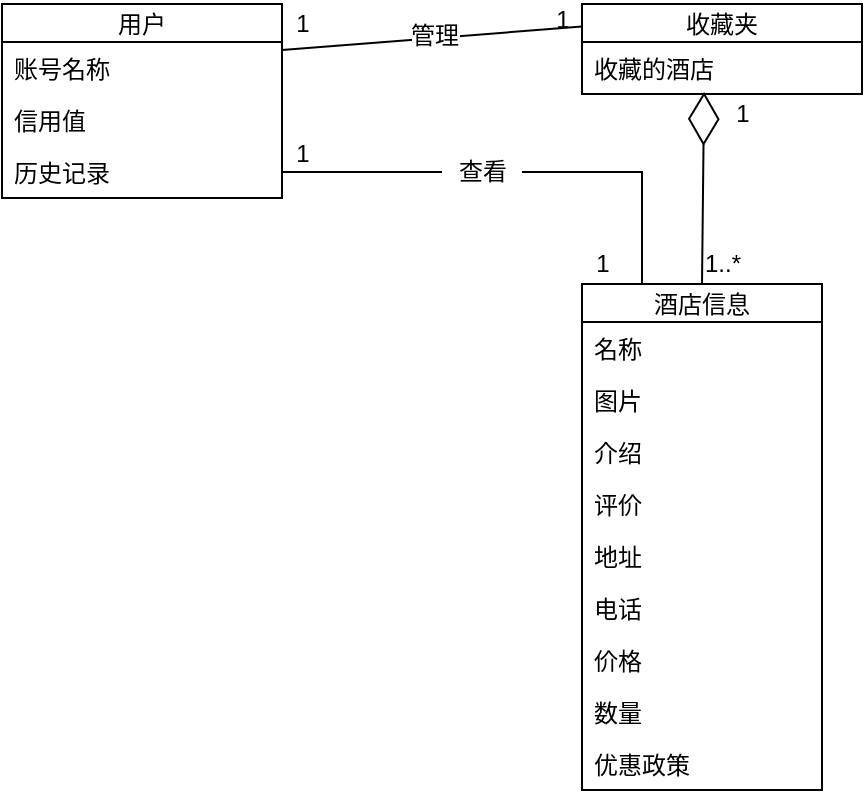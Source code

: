 <mxfile version="12.8.5" type="device"><diagram id="Sd0wVRn_23xKGWxH0632" name="Page-1"><mxGraphModel dx="626" dy="762" grid="1" gridSize="10" guides="1" tooltips="1" connect="1" arrows="1" fold="1" page="1" pageScale="1" pageWidth="827" pageHeight="1169" math="0" shadow="0"><root><mxCell id="0"/><mxCell id="1" parent="0"/><mxCell id="v-EpTvvUCnNnJ1AwNvtu-1" value="用户" style="swimlane;fontStyle=0;childLayout=stackLayout;horizontal=1;startSize=19;fillColor=none;horizontalStack=0;resizeParent=1;resizeParentMax=0;resizeLast=0;collapsible=1;marginBottom=0;" vertex="1" parent="1"><mxGeometry x="80" y="120" width="140" height="97" as="geometry"/></mxCell><mxCell id="v-EpTvvUCnNnJ1AwNvtu-2" value="账号名称&#10;" style="text;strokeColor=none;fillColor=none;align=left;verticalAlign=top;spacingLeft=4;spacingRight=4;overflow=hidden;rotatable=0;points=[[0,0.5],[1,0.5]];portConstraint=eastwest;" vertex="1" parent="v-EpTvvUCnNnJ1AwNvtu-1"><mxGeometry y="19" width="140" height="26" as="geometry"/></mxCell><mxCell id="v-EpTvvUCnNnJ1AwNvtu-3" value="信用值&#10;&#10;" style="text;strokeColor=none;fillColor=none;align=left;verticalAlign=top;spacingLeft=4;spacingRight=4;overflow=hidden;rotatable=0;points=[[0,0.5],[1,0.5]];portConstraint=eastwest;" vertex="1" parent="v-EpTvvUCnNnJ1AwNvtu-1"><mxGeometry y="45" width="140" height="26" as="geometry"/></mxCell><mxCell id="v-EpTvvUCnNnJ1AwNvtu-4" value="历史记录" style="text;strokeColor=none;fillColor=none;align=left;verticalAlign=top;spacingLeft=4;spacingRight=4;overflow=hidden;rotatable=0;points=[[0,0.5],[1,0.5]];portConstraint=eastwest;" vertex="1" parent="v-EpTvvUCnNnJ1AwNvtu-1"><mxGeometry y="71" width="140" height="26" as="geometry"/></mxCell><mxCell id="v-EpTvvUCnNnJ1AwNvtu-5" value="收藏夹" style="swimlane;fontStyle=0;childLayout=stackLayout;horizontal=1;startSize=19;fillColor=none;horizontalStack=0;resizeParent=1;resizeParentMax=0;resizeLast=0;collapsible=1;marginBottom=0;" vertex="1" parent="1"><mxGeometry x="370" y="120" width="140" height="45" as="geometry"/></mxCell><mxCell id="v-EpTvvUCnNnJ1AwNvtu-8" value="收藏的酒店" style="text;strokeColor=none;fillColor=none;align=left;verticalAlign=top;spacingLeft=4;spacingRight=4;overflow=hidden;rotatable=0;points=[[0,0.5],[1,0.5]];portConstraint=eastwest;" vertex="1" parent="v-EpTvvUCnNnJ1AwNvtu-5"><mxGeometry y="19" width="140" height="26" as="geometry"/></mxCell><mxCell id="v-EpTvvUCnNnJ1AwNvtu-13" value="酒店信息" style="swimlane;fontStyle=0;childLayout=stackLayout;horizontal=1;startSize=19;fillColor=none;horizontalStack=0;resizeParent=1;resizeParentMax=0;resizeLast=0;collapsible=1;marginBottom=0;" vertex="1" parent="1"><mxGeometry x="370" y="260" width="120" height="253" as="geometry"/></mxCell><mxCell id="v-EpTvvUCnNnJ1AwNvtu-14" value="名称&#10;" style="text;strokeColor=none;fillColor=none;align=left;verticalAlign=top;spacingLeft=4;spacingRight=4;overflow=hidden;rotatable=0;points=[[0,0.5],[1,0.5]];portConstraint=eastwest;" vertex="1" parent="v-EpTvvUCnNnJ1AwNvtu-13"><mxGeometry y="19" width="120" height="26" as="geometry"/></mxCell><mxCell id="v-EpTvvUCnNnJ1AwNvtu-15" value="图片&#10;" style="text;strokeColor=none;fillColor=none;align=left;verticalAlign=top;spacingLeft=4;spacingRight=4;overflow=hidden;rotatable=0;points=[[0,0.5],[1,0.5]];portConstraint=eastwest;" vertex="1" parent="v-EpTvvUCnNnJ1AwNvtu-13"><mxGeometry y="45" width="120" height="26" as="geometry"/></mxCell><mxCell id="v-EpTvvUCnNnJ1AwNvtu-16" value="介绍&#10;" style="text;strokeColor=none;fillColor=none;align=left;verticalAlign=top;spacingLeft=4;spacingRight=4;overflow=hidden;rotatable=0;points=[[0,0.5],[1,0.5]];portConstraint=eastwest;" vertex="1" parent="v-EpTvvUCnNnJ1AwNvtu-13"><mxGeometry y="71" width="120" height="26" as="geometry"/></mxCell><mxCell id="v-EpTvvUCnNnJ1AwNvtu-17" value="评价" style="text;strokeColor=none;fillColor=none;align=left;verticalAlign=top;spacingLeft=4;spacingRight=4;overflow=hidden;rotatable=0;points=[[0,0.5],[1,0.5]];portConstraint=eastwest;" vertex="1" parent="v-EpTvvUCnNnJ1AwNvtu-13"><mxGeometry y="97" width="120" height="26" as="geometry"/></mxCell><mxCell id="v-EpTvvUCnNnJ1AwNvtu-18" value="地址" style="text;strokeColor=none;fillColor=none;align=left;verticalAlign=top;spacingLeft=4;spacingRight=4;overflow=hidden;rotatable=0;points=[[0,0.5],[1,0.5]];portConstraint=eastwest;" vertex="1" parent="v-EpTvvUCnNnJ1AwNvtu-13"><mxGeometry y="123" width="120" height="26" as="geometry"/></mxCell><mxCell id="v-EpTvvUCnNnJ1AwNvtu-19" value="电话" style="text;strokeColor=none;fillColor=none;align=left;verticalAlign=top;spacingLeft=4;spacingRight=4;overflow=hidden;rotatable=0;points=[[0,0.5],[1,0.5]];portConstraint=eastwest;" vertex="1" parent="v-EpTvvUCnNnJ1AwNvtu-13"><mxGeometry y="149" width="120" height="26" as="geometry"/></mxCell><mxCell id="v-EpTvvUCnNnJ1AwNvtu-20" value="价格" style="text;strokeColor=none;fillColor=none;align=left;verticalAlign=top;spacingLeft=4;spacingRight=4;overflow=hidden;rotatable=0;points=[[0,0.5],[1,0.5]];portConstraint=eastwest;" vertex="1" parent="v-EpTvvUCnNnJ1AwNvtu-13"><mxGeometry y="175" width="120" height="26" as="geometry"/></mxCell><mxCell id="v-EpTvvUCnNnJ1AwNvtu-21" value="数量" style="text;strokeColor=none;fillColor=none;align=left;verticalAlign=top;spacingLeft=4;spacingRight=4;overflow=hidden;rotatable=0;points=[[0,0.5],[1,0.5]];portConstraint=eastwest;" vertex="1" parent="v-EpTvvUCnNnJ1AwNvtu-13"><mxGeometry y="201" width="120" height="26" as="geometry"/></mxCell><mxCell id="v-EpTvvUCnNnJ1AwNvtu-22" value="优惠政策" style="text;strokeColor=none;fillColor=none;align=left;verticalAlign=top;spacingLeft=4;spacingRight=4;overflow=hidden;rotatable=0;points=[[0,0.5],[1,0.5]];portConstraint=eastwest;" vertex="1" parent="v-EpTvvUCnNnJ1AwNvtu-13"><mxGeometry y="227" width="120" height="26" as="geometry"/></mxCell><mxCell id="v-EpTvvUCnNnJ1AwNvtu-23" value="" style="endArrow=diamondThin;endFill=0;endSize=24;html=1;entryX=0.436;entryY=0.962;entryDx=0;entryDy=0;entryPerimeter=0;exitX=0.5;exitY=0;exitDx=0;exitDy=0;" edge="1" parent="1" source="v-EpTvvUCnNnJ1AwNvtu-13" target="v-EpTvvUCnNnJ1AwNvtu-8"><mxGeometry width="160" relative="1" as="geometry"><mxPoint x="446" y="250" as="sourcePoint"/><mxPoint x="390" y="380" as="targetPoint"/></mxGeometry></mxCell><mxCell id="v-EpTvvUCnNnJ1AwNvtu-24" value="1..*" style="text;html=1;align=center;verticalAlign=middle;resizable=0;points=[];autosize=1;" vertex="1" parent="1"><mxGeometry x="425" y="240" width="30" height="20" as="geometry"/></mxCell><mxCell id="v-EpTvvUCnNnJ1AwNvtu-25" value="1&lt;br&gt;" style="text;html=1;align=center;verticalAlign=middle;resizable=0;points=[];autosize=1;" vertex="1" parent="1"><mxGeometry x="440" y="165" width="20" height="20" as="geometry"/></mxCell><mxCell id="v-EpTvvUCnNnJ1AwNvtu-29" value="" style="endArrow=none;html=1;entryX=0;entryY=0.25;entryDx=0;entryDy=0;exitX=1;exitY=0.154;exitDx=0;exitDy=0;exitPerimeter=0;" edge="1" parent="1" source="v-EpTvvUCnNnJ1AwNvtu-2" target="v-EpTvvUCnNnJ1AwNvtu-5"><mxGeometry width="50" height="50" relative="1" as="geometry"><mxPoint x="250" y="240" as="sourcePoint"/><mxPoint x="310" y="170" as="targetPoint"/></mxGeometry></mxCell><mxCell id="v-EpTvvUCnNnJ1AwNvtu-30" value="管理" style="text;html=1;align=center;verticalAlign=middle;resizable=0;points=[];labelBackgroundColor=#ffffff;" vertex="1" connectable="0" parent="v-EpTvvUCnNnJ1AwNvtu-29"><mxGeometry x="0.014" y="1" relative="1" as="geometry"><mxPoint as="offset"/></mxGeometry></mxCell><mxCell id="v-EpTvvUCnNnJ1AwNvtu-31" value="1" style="text;html=1;align=center;verticalAlign=middle;resizable=0;points=[];autosize=1;" vertex="1" parent="1"><mxGeometry x="220" y="120" width="20" height="20" as="geometry"/></mxCell><mxCell id="v-EpTvvUCnNnJ1AwNvtu-32" value="1" style="text;html=1;align=center;verticalAlign=middle;resizable=0;points=[];autosize=1;" vertex="1" parent="1"><mxGeometry x="350" y="118" width="20" height="20" as="geometry"/></mxCell><mxCell id="v-EpTvvUCnNnJ1AwNvtu-33" style="edgeStyle=orthogonalEdgeStyle;rounded=0;orthogonalLoop=1;jettySize=auto;html=1;exitX=1;exitY=0.5;exitDx=0;exitDy=0;entryX=0.25;entryY=0;entryDx=0;entryDy=0;endArrow=none;endFill=0;" edge="1" parent="1" source="v-EpTvvUCnNnJ1AwNvtu-34" target="v-EpTvvUCnNnJ1AwNvtu-13"><mxGeometry relative="1" as="geometry"/></mxCell><mxCell id="v-EpTvvUCnNnJ1AwNvtu-39" style="edgeStyle=orthogonalEdgeStyle;rounded=0;orthogonalLoop=1;jettySize=auto;html=1;entryX=1;entryY=0.5;entryDx=0;entryDy=0;endArrow=none;endFill=0;" edge="1" parent="1" source="v-EpTvvUCnNnJ1AwNvtu-34" target="v-EpTvvUCnNnJ1AwNvtu-4"><mxGeometry relative="1" as="geometry"/></mxCell><mxCell id="v-EpTvvUCnNnJ1AwNvtu-34" value="查看" style="text;html=1;align=center;verticalAlign=middle;resizable=0;points=[];autosize=1;" vertex="1" parent="1"><mxGeometry x="300" y="194" width="40" height="20" as="geometry"/></mxCell><mxCell id="v-EpTvvUCnNnJ1AwNvtu-40" value="1" style="text;html=1;align=center;verticalAlign=middle;resizable=0;points=[];autosize=1;" vertex="1" parent="1"><mxGeometry x="220" y="185" width="20" height="20" as="geometry"/></mxCell><mxCell id="v-EpTvvUCnNnJ1AwNvtu-41" value="1" style="text;html=1;align=center;verticalAlign=middle;resizable=0;points=[];autosize=1;" vertex="1" parent="1"><mxGeometry x="370" y="240" width="20" height="20" as="geometry"/></mxCell></root></mxGraphModel></diagram></mxfile>